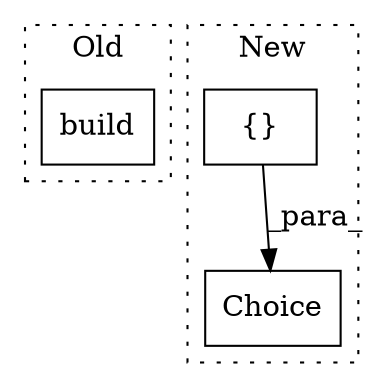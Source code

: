 digraph G {
subgraph cluster0 {
1 [label="build" a="32" s="4097,4117" l="6,1" shape="box"];
label = "Old";
style="dotted";
}
subgraph cluster1 {
2 [label="Choice" a="32" s="4014,4066" l="7,1" shape="box"];
3 [label="{}" a="4" s="4049,4060" l="1,1" shape="box"];
label = "New";
style="dotted";
}
3 -> 2 [label="_para_"];
}